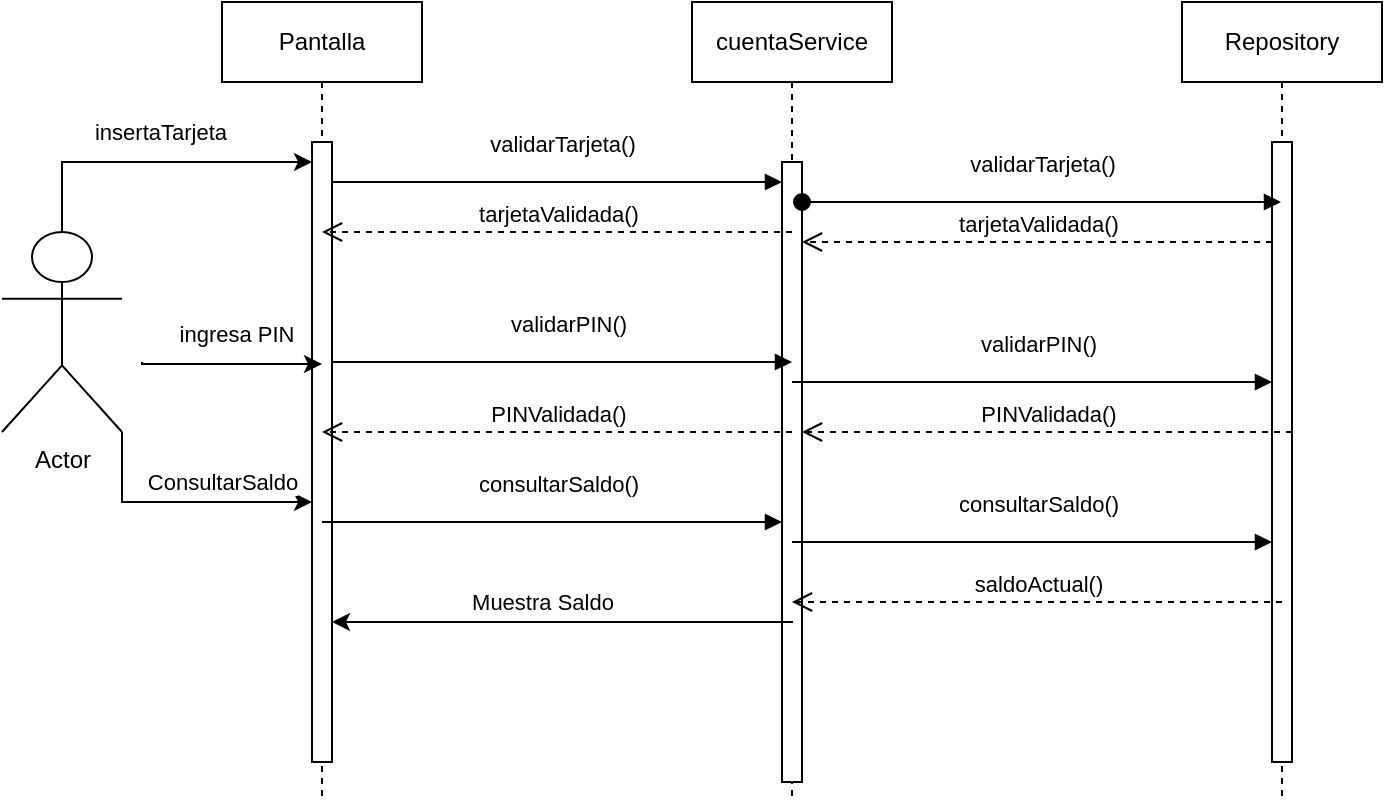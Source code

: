 <mxfile version="24.7.14">
  <diagram name="Page-1" id="2YBvvXClWsGukQMizWep">
    <mxGraphModel dx="714" dy="764" grid="1" gridSize="10" guides="1" tooltips="1" connect="1" arrows="1" fold="1" page="1" pageScale="1" pageWidth="850" pageHeight="1100" math="0" shadow="0">
      <root>
        <mxCell id="0" />
        <mxCell id="1" parent="0" />
        <mxCell id="aM9ryv3xv72pqoxQDRHE-1" value="Pantalla" style="shape=umlLifeline;perimeter=lifelinePerimeter;whiteSpace=wrap;html=1;container=0;dropTarget=0;collapsible=0;recursiveResize=0;outlineConnect=0;portConstraint=eastwest;newEdgeStyle={&quot;edgeStyle&quot;:&quot;elbowEdgeStyle&quot;,&quot;elbow&quot;:&quot;vertical&quot;,&quot;curved&quot;:0,&quot;rounded&quot;:0};" parent="1" vertex="1">
          <mxGeometry x="140" y="40" width="100" height="400" as="geometry" />
        </mxCell>
        <mxCell id="aM9ryv3xv72pqoxQDRHE-2" value="" style="html=1;points=[];perimeter=orthogonalPerimeter;outlineConnect=0;targetShapes=umlLifeline;portConstraint=eastwest;newEdgeStyle={&quot;edgeStyle&quot;:&quot;elbowEdgeStyle&quot;,&quot;elbow&quot;:&quot;vertical&quot;,&quot;curved&quot;:0,&quot;rounded&quot;:0};" parent="aM9ryv3xv72pqoxQDRHE-1" vertex="1">
          <mxGeometry x="45" y="70" width="10" height="310" as="geometry" />
        </mxCell>
        <mxCell id="aM9ryv3xv72pqoxQDRHE-5" value="cuentaService" style="shape=umlLifeline;perimeter=lifelinePerimeter;whiteSpace=wrap;html=1;container=0;dropTarget=0;collapsible=0;recursiveResize=0;outlineConnect=0;portConstraint=eastwest;newEdgeStyle={&quot;edgeStyle&quot;:&quot;elbowEdgeStyle&quot;,&quot;elbow&quot;:&quot;vertical&quot;,&quot;curved&quot;:0,&quot;rounded&quot;:0};" parent="1" vertex="1">
          <mxGeometry x="375" y="40" width="100" height="400" as="geometry" />
        </mxCell>
        <mxCell id="aM9ryv3xv72pqoxQDRHE-6" value="" style="html=1;points=[];perimeter=orthogonalPerimeter;outlineConnect=0;targetShapes=umlLifeline;portConstraint=eastwest;newEdgeStyle={&quot;edgeStyle&quot;:&quot;elbowEdgeStyle&quot;,&quot;elbow&quot;:&quot;vertical&quot;,&quot;curved&quot;:0,&quot;rounded&quot;:0};" parent="aM9ryv3xv72pqoxQDRHE-5" vertex="1">
          <mxGeometry x="45" y="80" width="10" height="310" as="geometry" />
        </mxCell>
        <mxCell id="aM9ryv3xv72pqoxQDRHE-7" value="validarTarjeta()" style="html=1;verticalAlign=bottom;endArrow=block;edgeStyle=elbowEdgeStyle;elbow=vertical;curved=0;rounded=0;" parent="1" edge="1">
          <mxGeometry x="0.022" y="10" relative="1" as="geometry">
            <mxPoint x="195" y="130" as="sourcePoint" />
            <Array as="points">
              <mxPoint x="250" y="130" />
            </Array>
            <mxPoint x="420" y="130" as="targetPoint" />
            <mxPoint as="offset" />
          </mxGeometry>
        </mxCell>
        <mxCell id="KDE6-QYmhGzncbmkTHAg-1" value="Repository" style="shape=umlLifeline;perimeter=lifelinePerimeter;whiteSpace=wrap;html=1;container=0;dropTarget=0;collapsible=0;recursiveResize=0;outlineConnect=0;portConstraint=eastwest;newEdgeStyle={&quot;edgeStyle&quot;:&quot;elbowEdgeStyle&quot;,&quot;elbow&quot;:&quot;vertical&quot;,&quot;curved&quot;:0,&quot;rounded&quot;:0};" parent="1" vertex="1">
          <mxGeometry x="620" y="40" width="100" height="400" as="geometry" />
        </mxCell>
        <mxCell id="KDE6-QYmhGzncbmkTHAg-2" value="" style="html=1;points=[];perimeter=orthogonalPerimeter;outlineConnect=0;targetShapes=umlLifeline;portConstraint=eastwest;newEdgeStyle={&quot;edgeStyle&quot;:&quot;elbowEdgeStyle&quot;,&quot;elbow&quot;:&quot;vertical&quot;,&quot;curved&quot;:0,&quot;rounded&quot;:0};" parent="KDE6-QYmhGzncbmkTHAg-1" vertex="1">
          <mxGeometry x="45" y="70" width="10" height="310" as="geometry" />
        </mxCell>
        <mxCell id="KDE6-QYmhGzncbmkTHAg-12" value="insertaTarjeta" style="edgeStyle=orthogonalEdgeStyle;rounded=0;orthogonalLoop=1;jettySize=auto;html=1;" parent="1" source="KDE6-QYmhGzncbmkTHAg-11" target="aM9ryv3xv72pqoxQDRHE-2" edge="1">
          <mxGeometry x="0.053" y="15" relative="1" as="geometry">
            <mxPoint x="180" y="150" as="targetPoint" />
            <Array as="points">
              <mxPoint x="60" y="120" />
            </Array>
            <mxPoint as="offset" />
          </mxGeometry>
        </mxCell>
        <mxCell id="53vbGY8hmXZEUhKwZ0y9-7" value="ingresa PIN" style="edgeStyle=orthogonalEdgeStyle;rounded=0;orthogonalLoop=1;jettySize=auto;html=1;" edge="1" parent="1">
          <mxGeometry x="0.053" y="15" relative="1" as="geometry">
            <mxPoint x="100" y="220" as="sourcePoint" />
            <mxPoint x="190" y="221" as="targetPoint" />
            <Array as="points">
              <mxPoint x="100" y="221" />
            </Array>
            <mxPoint as="offset" />
          </mxGeometry>
        </mxCell>
        <mxCell id="53vbGY8hmXZEUhKwZ0y9-13" value="" style="edgeStyle=orthogonalEdgeStyle;rounded=0;orthogonalLoop=1;jettySize=auto;html=1;" edge="1" parent="1" source="KDE6-QYmhGzncbmkTHAg-11" target="aM9ryv3xv72pqoxQDRHE-2">
          <mxGeometry relative="1" as="geometry">
            <Array as="points">
              <mxPoint x="90" y="290" />
            </Array>
          </mxGeometry>
        </mxCell>
        <mxCell id="53vbGY8hmXZEUhKwZ0y9-14" value="ConsultarSaldo" style="edgeLabel;html=1;align=center;verticalAlign=middle;resizable=0;points=[];" vertex="1" connectable="0" parent="53vbGY8hmXZEUhKwZ0y9-13">
          <mxGeometry x="0.092" y="2" relative="1" as="geometry">
            <mxPoint x="14" y="-8" as="offset" />
          </mxGeometry>
        </mxCell>
        <mxCell id="KDE6-QYmhGzncbmkTHAg-11" value="Actor" style="shape=umlActor;verticalLabelPosition=bottom;verticalAlign=top;html=1;outlineConnect=0;" parent="1" vertex="1">
          <mxGeometry x="30" y="155" width="60" height="100" as="geometry" />
        </mxCell>
        <mxCell id="KDE6-QYmhGzncbmkTHAg-3" value="validarTarjeta()" style="html=1;verticalAlign=bottom;startArrow=oval;endArrow=block;startSize=8;edgeStyle=elbowEdgeStyle;elbow=vertical;curved=0;rounded=0;" parent="1" target="KDE6-QYmhGzncbmkTHAg-1" edge="1">
          <mxGeometry x="0.003" y="10" relative="1" as="geometry">
            <mxPoint x="430" y="140" as="sourcePoint" />
            <mxPoint x="470" y="140" as="targetPoint" />
            <mxPoint as="offset" />
          </mxGeometry>
        </mxCell>
        <mxCell id="53vbGY8hmXZEUhKwZ0y9-5" value="tarjetaValidada()" style="html=1;verticalAlign=bottom;endArrow=open;dashed=1;endSize=8;curved=0;rounded=0;" edge="1" parent="1" source="KDE6-QYmhGzncbmkTHAg-2" target="aM9ryv3xv72pqoxQDRHE-6">
          <mxGeometry relative="1" as="geometry">
            <mxPoint x="670" y="155" as="sourcePoint" />
            <mxPoint x="590" y="155" as="targetPoint" />
            <Array as="points">
              <mxPoint x="610" y="160" />
            </Array>
          </mxGeometry>
        </mxCell>
        <mxCell id="53vbGY8hmXZEUhKwZ0y9-6" value="tarjetaValidada()" style="html=1;verticalAlign=bottom;endArrow=open;dashed=1;endSize=8;curved=0;rounded=0;" edge="1" parent="1">
          <mxGeometry relative="1" as="geometry">
            <mxPoint x="425" y="155" as="sourcePoint" />
            <mxPoint x="190" y="155" as="targetPoint" />
            <Array as="points">
              <mxPoint x="370" y="155" />
            </Array>
          </mxGeometry>
        </mxCell>
        <mxCell id="53vbGY8hmXZEUhKwZ0y9-8" value="validarPIN()" style="html=1;verticalAlign=bottom;endArrow=block;edgeStyle=elbowEdgeStyle;elbow=vertical;curved=0;rounded=0;" edge="1" parent="1" source="aM9ryv3xv72pqoxQDRHE-2">
          <mxGeometry x="0.022" y="10" relative="1" as="geometry">
            <mxPoint x="200" y="220" as="sourcePoint" />
            <Array as="points">
              <mxPoint x="255" y="220" />
            </Array>
            <mxPoint x="425" y="220" as="targetPoint" />
            <mxPoint as="offset" />
          </mxGeometry>
        </mxCell>
        <mxCell id="53vbGY8hmXZEUhKwZ0y9-9" value="validarPIN()" style="html=1;verticalAlign=bottom;endArrow=block;edgeStyle=elbowEdgeStyle;elbow=vertical;curved=0;rounded=0;" edge="1" parent="1" target="KDE6-QYmhGzncbmkTHAg-2">
          <mxGeometry x="0.022" y="10" relative="1" as="geometry">
            <mxPoint x="425" y="230" as="sourcePoint" />
            <Array as="points">
              <mxPoint x="485" y="230" />
            </Array>
            <mxPoint x="655" y="230" as="targetPoint" />
            <mxPoint as="offset" />
          </mxGeometry>
        </mxCell>
        <mxCell id="53vbGY8hmXZEUhKwZ0y9-10" value="PINValidada()" style="html=1;verticalAlign=bottom;endArrow=open;dashed=1;endSize=8;curved=0;rounded=0;" edge="1" parent="1" target="aM9ryv3xv72pqoxQDRHE-6">
          <mxGeometry relative="1" as="geometry">
            <mxPoint x="675" y="255" as="sourcePoint" />
            <mxPoint x="440" y="255" as="targetPoint" />
            <Array as="points">
              <mxPoint x="620" y="255" />
            </Array>
          </mxGeometry>
        </mxCell>
        <mxCell id="53vbGY8hmXZEUhKwZ0y9-11" value="PINValidada()" style="html=1;verticalAlign=bottom;endArrow=open;dashed=1;endSize=8;curved=0;rounded=0;" edge="1" parent="1">
          <mxGeometry relative="1" as="geometry">
            <mxPoint x="425" y="255" as="sourcePoint" />
            <mxPoint x="190" y="255" as="targetPoint" />
            <Array as="points">
              <mxPoint x="370" y="255" />
            </Array>
          </mxGeometry>
        </mxCell>
        <mxCell id="53vbGY8hmXZEUhKwZ0y9-16" value="consultarSaldo()" style="html=1;verticalAlign=bottom;endArrow=block;edgeStyle=elbowEdgeStyle;elbow=vertical;curved=0;rounded=0;" edge="1" parent="1">
          <mxGeometry x="0.022" y="10" relative="1" as="geometry">
            <mxPoint x="190" y="300" as="sourcePoint" />
            <Array as="points">
              <mxPoint x="250" y="300" />
            </Array>
            <mxPoint x="420" y="300" as="targetPoint" />
            <mxPoint as="offset" />
          </mxGeometry>
        </mxCell>
        <mxCell id="53vbGY8hmXZEUhKwZ0y9-17" value="consultarSaldo()" style="html=1;verticalAlign=bottom;endArrow=block;edgeStyle=elbowEdgeStyle;elbow=vertical;curved=0;rounded=0;" edge="1" parent="1" target="KDE6-QYmhGzncbmkTHAg-2">
          <mxGeometry x="0.022" y="10" relative="1" as="geometry">
            <mxPoint x="425" y="310" as="sourcePoint" />
            <Array as="points">
              <mxPoint x="485" y="310" />
            </Array>
            <mxPoint x="655" y="310" as="targetPoint" />
            <mxPoint as="offset" />
          </mxGeometry>
        </mxCell>
        <mxCell id="53vbGY8hmXZEUhKwZ0y9-18" value="saldoActual()" style="html=1;verticalAlign=bottom;endArrow=open;dashed=1;endSize=8;curved=0;rounded=0;" edge="1" parent="1">
          <mxGeometry relative="1" as="geometry">
            <mxPoint x="670" y="340" as="sourcePoint" />
            <mxPoint x="425" y="340" as="targetPoint" />
            <Array as="points">
              <mxPoint x="615" y="340" />
            </Array>
          </mxGeometry>
        </mxCell>
        <mxCell id="53vbGY8hmXZEUhKwZ0y9-21" value="" style="edgeStyle=elbowEdgeStyle;rounded=0;orthogonalLoop=1;jettySize=auto;html=1;elbow=vertical;curved=0;" edge="1" parent="1">
          <mxGeometry relative="1" as="geometry">
            <mxPoint x="425.5" y="350" as="sourcePoint" />
            <mxPoint x="195" y="350" as="targetPoint" />
          </mxGeometry>
        </mxCell>
        <mxCell id="53vbGY8hmXZEUhKwZ0y9-22" value="Muestra Saldo" style="edgeLabel;html=1;align=center;verticalAlign=middle;resizable=0;points=[];" vertex="1" connectable="0" parent="53vbGY8hmXZEUhKwZ0y9-21">
          <mxGeometry x="0.323" y="-4" relative="1" as="geometry">
            <mxPoint x="27" y="-6" as="offset" />
          </mxGeometry>
        </mxCell>
      </root>
    </mxGraphModel>
  </diagram>
</mxfile>
